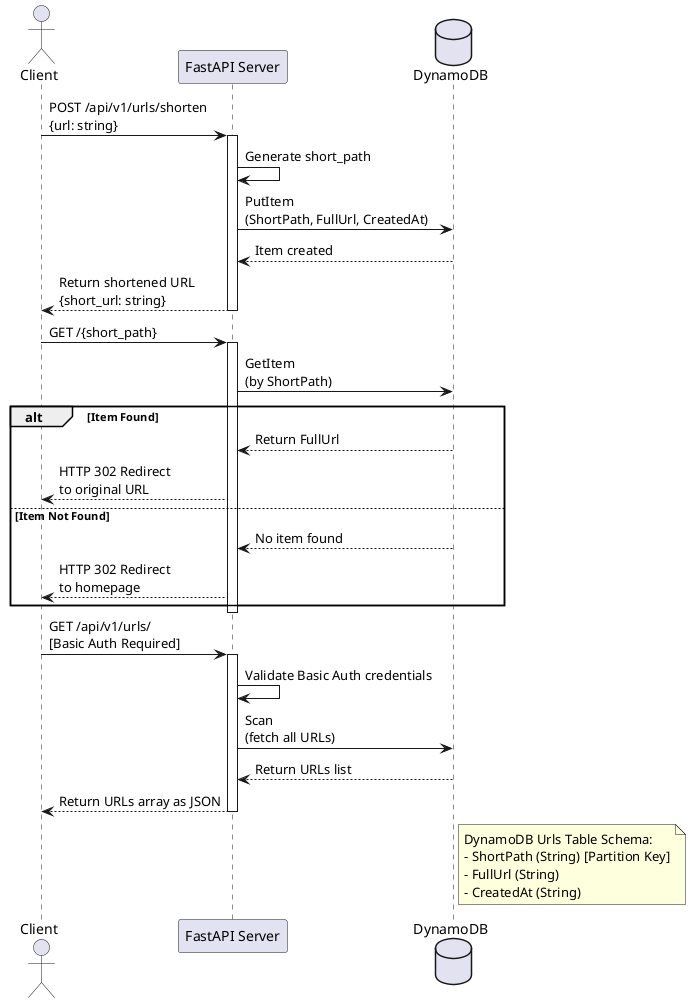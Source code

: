 @startuml schema
skinparam backgroundColor #fff
skinparam handwritten false

actor Client
participant "FastAPI Server" as API
database "DynamoDB" as DynamoDB

' URL Creation Flow
Client -> API: POST /api/v1/urls/shorten\n{url: string}
activate API
API -> API: Generate short_path
API -> DynamoDB: PutItem\n(ShortPath, FullUrl, CreatedAt)
DynamoDB --> API: Item created
API --> Client: Return shortened URL\n{short_url: string}
deactivate API

' URL Redirect Flow
Client -> API: GET /{short_path}
activate API
API -> DynamoDB: GetItem\n(by ShortPath)
alt Item Found
    DynamoDB --> API: Return FullUrl
    API --> Client: HTTP 302 Redirect\nto original URL
else Item Not Found
    DynamoDB --> API: No item found
    API --> Client: HTTP 302 Redirect\nto homepage
end
deactivate API

' List URLs Flow (Protected)
Client -> API: GET /api/v1/urls/\n[Basic Auth Required]
activate API
API -> API: Validate Basic Auth credentials
API -> DynamoDB: Scan\n(fetch all URLs)
DynamoDB --> API: Return URLs list
API --> Client: Return URLs array as JSON
deactivate API

note right of DynamoDB
  DynamoDB Urls Table Schema:
  - ShortPath (String) [Partition Key]
  - FullUrl (String)
  - CreatedAt (String)
end note
@enduml
